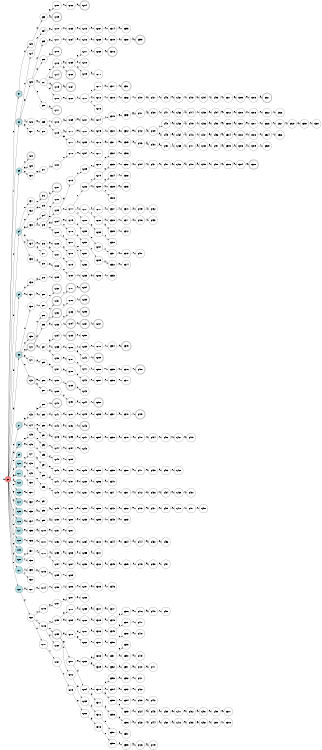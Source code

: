 digraph APTAALF {
__start0 [style = invis, shape = none, label = "", width = 0, height = 0];

rankdir=LR;
size="8,5";

s0 [style="filled", color="black", fillcolor="#ff817b" shape="circle", label="q0"];
s1 [style="rounded,filled", color="black", fillcolor="powderblue" shape="doublecircle", label="q1"];
s2 [style="rounded,filled", color="black", fillcolor="powderblue" shape="doublecircle", label="q2"];
s3 [style="filled", color="black", fillcolor="powderblue" shape="circle", label="q3"];
s4 [style="filled", color="black", fillcolor="powderblue" shape="circle", label="q4"];
s5 [style="filled", color="black", fillcolor="powderblue" shape="circle", label="q5"];
s6 [style="rounded,filled", color="black", fillcolor="powderblue" shape="doublecircle", label="q6"];
s7 [style="rounded,filled", color="black", fillcolor="powderblue" shape="doublecircle", label="q7"];
s8 [style="filled", color="black", fillcolor="powderblue" shape="circle", label="q8"];
s9 [style="filled", color="black", fillcolor="powderblue" shape="circle", label="q9"];
s10 [style="filled", color="black", fillcolor="powderblue" shape="circle", label="q10"];
s11 [style="filled", color="black", fillcolor="powderblue" shape="circle", label="q11"];
s12 [style="filled", color="black", fillcolor="powderblue" shape="circle", label="q12"];
s13 [style="filled", color="black", fillcolor="powderblue" shape="circle", label="q13"];
s14 [style="filled", color="black", fillcolor="powderblue" shape="circle", label="q14"];
s15 [style="filled", color="black", fillcolor="powderblue" shape="circle", label="q15"];
s16 [style="filled", color="black", fillcolor="powderblue" shape="circle", label="q16"];
s17 [style="filled", color="black", fillcolor="powderblue" shape="circle", label="q17"];
s18 [style="filled", color="black", fillcolor="powderblue" shape="circle", label="q18"];
s19 [style="filled", color="black", fillcolor="powderblue" shape="circle", label="q19"];
s20 [style="filled", color="black", fillcolor="powderblue" shape="circle", label="q20"];
s21 [style="filled", color="black", fillcolor="powderblue" shape="circle", label="q21"];
s22 [style="filled", color="black", fillcolor="powderblue" shape="circle", label="q22"];
s23 [style="filled", color="black", fillcolor="white" shape="circle", label="q23"];
s24 [style="filled", color="black", fillcolor="white" shape="circle", label="q24"];
s25 [style="filled", color="black", fillcolor="white" shape="circle", label="q25"];
s26 [style="filled", color="black", fillcolor="white" shape="circle", label="q26"];
s27 [style="filled", color="black", fillcolor="white" shape="circle", label="q27"];
s28 [style="rounded,filled", color="black", fillcolor="white" shape="doublecircle", label="q28"];
s29 [style="filled", color="black", fillcolor="white" shape="circle", label="q29"];
s30 [style="filled", color="black", fillcolor="white" shape="circle", label="q30"];
s31 [style="filled", color="black", fillcolor="white" shape="circle", label="q31"];
s32 [style="filled", color="black", fillcolor="white" shape="circle", label="q32"];
s33 [style="filled", color="black", fillcolor="white" shape="circle", label="q33"];
s34 [style="rounded,filled", color="black", fillcolor="white" shape="doublecircle", label="q34"];
s35 [style="filled", color="black", fillcolor="white" shape="circle", label="q35"];
s36 [style="filled", color="black", fillcolor="white" shape="circle", label="q36"];
s37 [style="filled", color="black", fillcolor="white" shape="circle", label="q37"];
s38 [style="filled", color="black", fillcolor="white" shape="circle", label="q38"];
s39 [style="rounded,filled", color="black", fillcolor="white" shape="doublecircle", label="q39"];
s40 [style="rounded,filled", color="black", fillcolor="white" shape="doublecircle", label="q40"];
s41 [style="filled", color="black", fillcolor="white" shape="circle", label="q41"];
s42 [style="rounded,filled", color="black", fillcolor="white" shape="doublecircle", label="q42"];
s43 [style="filled", color="black", fillcolor="white" shape="circle", label="q43"];
s44 [style="filled", color="black", fillcolor="white" shape="circle", label="q44"];
s45 [style="filled", color="black", fillcolor="white" shape="circle", label="q45"];
s46 [style="filled", color="black", fillcolor="white" shape="circle", label="q46"];
s47 [style="filled", color="black", fillcolor="white" shape="circle", label="q47"];
s48 [style="filled", color="black", fillcolor="white" shape="circle", label="q48"];
s49 [style="filled", color="black", fillcolor="white" shape="circle", label="q49"];
s50 [style="filled", color="black", fillcolor="white" shape="circle", label="q50"];
s51 [style="filled", color="black", fillcolor="white" shape="circle", label="q51"];
s52 [style="filled", color="black", fillcolor="white" shape="circle", label="q52"];
s53 [style="filled", color="black", fillcolor="white" shape="circle", label="q53"];
s54 [style="filled", color="black", fillcolor="white" shape="circle", label="q54"];
s55 [style="filled", color="black", fillcolor="white" shape="circle", label="q55"];
s56 [style="filled", color="black", fillcolor="white" shape="circle", label="q56"];
s57 [style="filled", color="black", fillcolor="white" shape="circle", label="q57"];
s58 [style="filled", color="black", fillcolor="white" shape="circle", label="q58"];
s59 [style="filled", color="black", fillcolor="white" shape="circle", label="q59"];
s60 [style="filled", color="black", fillcolor="white" shape="circle", label="q60"];
s61 [style="filled", color="black", fillcolor="white" shape="circle", label="q61"];
s62 [style="filled", color="black", fillcolor="white" shape="circle", label="q62"];
s63 [style="filled", color="black", fillcolor="white" shape="circle", label="q63"];
s64 [style="filled", color="black", fillcolor="white" shape="circle", label="q64"];
s65 [style="filled", color="black", fillcolor="white" shape="circle", label="q65"];
s66 [style="filled", color="black", fillcolor="white" shape="circle", label="q66"];
s67 [style="filled", color="black", fillcolor="white" shape="circle", label="q67"];
s68 [style="filled", color="black", fillcolor="white" shape="circle", label="q68"];
s69 [style="filled", color="black", fillcolor="white" shape="circle", label="q69"];
s70 [style="filled", color="black", fillcolor="white" shape="circle", label="q70"];
s71 [style="filled", color="black", fillcolor="white" shape="circle", label="q71"];
s72 [style="rounded,filled", color="black", fillcolor="white" shape="doublecircle", label="q72"];
s73 [style="filled", color="black", fillcolor="white" shape="circle", label="q73"];
s74 [style="filled", color="black", fillcolor="white" shape="circle", label="q74"];
s75 [style="filled", color="black", fillcolor="white" shape="circle", label="q75"];
s76 [style="filled", color="black", fillcolor="white" shape="circle", label="q76"];
s77 [style="filled", color="black", fillcolor="white" shape="circle", label="q77"];
s78 [style="filled", color="black", fillcolor="white" shape="circle", label="q78"];
s79 [style="filled", color="black", fillcolor="white" shape="circle", label="q79"];
s80 [style="filled", color="black", fillcolor="white" shape="circle", label="q80"];
s81 [style="filled", color="black", fillcolor="white" shape="circle", label="q81"];
s82 [style="filled", color="black", fillcolor="white" shape="circle", label="q82"];
s83 [style="filled", color="black", fillcolor="white" shape="circle", label="q83"];
s84 [style="filled", color="black", fillcolor="white" shape="circle", label="q84"];
s85 [style="filled", color="black", fillcolor="white" shape="circle", label="q85"];
s86 [style="filled", color="black", fillcolor="white" shape="circle", label="q86"];
s87 [style="filled", color="black", fillcolor="white" shape="circle", label="q87"];
s88 [style="filled", color="black", fillcolor="white" shape="circle", label="q88"];
s89 [style="filled", color="black", fillcolor="white" shape="circle", label="q89"];
s90 [style="filled", color="black", fillcolor="white" shape="circle", label="q90"];
s91 [style="filled", color="black", fillcolor="white" shape="circle", label="q91"];
s92 [style="filled", color="black", fillcolor="white" shape="circle", label="q92"];
s93 [style="filled", color="black", fillcolor="white" shape="circle", label="q93"];
s94 [style="filled", color="black", fillcolor="white" shape="circle", label="q94"];
s95 [style="filled", color="black", fillcolor="white" shape="circle", label="q95"];
s96 [style="filled", color="black", fillcolor="white" shape="circle", label="q96"];
s97 [style="filled", color="black", fillcolor="white" shape="circle", label="q97"];
s98 [style="filled", color="black", fillcolor="white" shape="circle", label="q98"];
s99 [style="filled", color="black", fillcolor="white" shape="circle", label="q99"];
s100 [style="filled", color="black", fillcolor="white" shape="circle", label="q100"];
s101 [style="filled", color="black", fillcolor="white" shape="circle", label="q101"];
s102 [style="filled", color="black", fillcolor="white" shape="circle", label="q102"];
s103 [style="filled", color="black", fillcolor="white" shape="circle", label="q103"];
s104 [style="filled", color="black", fillcolor="white" shape="circle", label="q104"];
s105 [style="filled", color="black", fillcolor="white" shape="circle", label="q105"];
s106 [style="filled", color="black", fillcolor="white" shape="circle", label="q106"];
s107 [style="filled", color="black", fillcolor="white" shape="circle", label="q107"];
s108 [style="filled", color="black", fillcolor="white" shape="circle", label="q108"];
s109 [style="rounded,filled", color="black", fillcolor="white" shape="doublecircle", label="q109"];
s110 [style="filled", color="black", fillcolor="white" shape="circle", label="q110"];
s111 [style="filled", color="black", fillcolor="white" shape="circle", label="q111"];
s112 [style="rounded,filled", color="black", fillcolor="white" shape="doublecircle", label="q112"];
s113 [style="filled", color="black", fillcolor="white" shape="circle", label="q113"];
s114 [style="rounded,filled", color="black", fillcolor="white" shape="doublecircle", label="q114"];
s115 [style="rounded,filled", color="black", fillcolor="white" shape="doublecircle", label="q115"];
s116 [style="filled", color="black", fillcolor="white" shape="circle", label="q116"];
s117 [style="rounded,filled", color="black", fillcolor="white" shape="doublecircle", label="q117"];
s118 [style="filled", color="black", fillcolor="white" shape="circle", label="q118"];
s119 [style="filled", color="black", fillcolor="white" shape="circle", label="q119"];
s120 [style="filled", color="black", fillcolor="white" shape="circle", label="q120"];
s121 [style="rounded,filled", color="black", fillcolor="white" shape="doublecircle", label="q121"];
s122 [style="filled", color="black", fillcolor="white" shape="circle", label="q122"];
s123 [style="filled", color="black", fillcolor="white" shape="circle", label="q123"];
s124 [style="filled", color="black", fillcolor="white" shape="circle", label="q124"];
s125 [style="filled", color="black", fillcolor="white" shape="circle", label="q125"];
s126 [style="filled", color="black", fillcolor="white" shape="circle", label="q126"];
s127 [style="filled", color="black", fillcolor="white" shape="circle", label="q127"];
s128 [style="filled", color="black", fillcolor="white" shape="circle", label="q128"];
s129 [style="filled", color="black", fillcolor="white" shape="circle", label="q129"];
s130 [style="rounded,filled", color="black", fillcolor="white" shape="doublecircle", label="q130"];
s131 [style="rounded,filled", color="black", fillcolor="white" shape="doublecircle", label="q131"];
s132 [style="rounded,filled", color="black", fillcolor="white" shape="doublecircle", label="q132"];
s133 [style="filled", color="black", fillcolor="white" shape="circle", label="q133"];
s134 [style="filled", color="black", fillcolor="white" shape="circle", label="q134"];
s135 [style="filled", color="black", fillcolor="white" shape="circle", label="q135"];
s136 [style="filled", color="black", fillcolor="white" shape="circle", label="q136"];
s137 [style="filled", color="black", fillcolor="white" shape="circle", label="q137"];
s138 [style="filled", color="black", fillcolor="white" shape="circle", label="q138"];
s139 [style="filled", color="black", fillcolor="white" shape="circle", label="q139"];
s140 [style="rounded,filled", color="black", fillcolor="white" shape="doublecircle", label="q140"];
s141 [style="filled", color="black", fillcolor="white" shape="circle", label="q141"];
s142 [style="filled", color="black", fillcolor="white" shape="circle", label="q142"];
s143 [style="filled", color="black", fillcolor="white" shape="circle", label="q143"];
s144 [style="filled", color="black", fillcolor="white" shape="circle", label="q144"];
s145 [style="filled", color="black", fillcolor="white" shape="circle", label="q145"];
s146 [style="filled", color="black", fillcolor="white" shape="circle", label="q146"];
s147 [style="filled", color="black", fillcolor="white" shape="circle", label="q147"];
s148 [style="filled", color="black", fillcolor="white" shape="circle", label="q148"];
s149 [style="filled", color="black", fillcolor="white" shape="circle", label="q149"];
s150 [style="filled", color="black", fillcolor="white" shape="circle", label="q150"];
s151 [style="filled", color="black", fillcolor="white" shape="circle", label="q151"];
s152 [style="filled", color="black", fillcolor="white" shape="circle", label="q152"];
s153 [style="filled", color="black", fillcolor="white" shape="circle", label="q153"];
s154 [style="filled", color="black", fillcolor="white" shape="circle", label="q154"];
s155 [style="filled", color="black", fillcolor="white" shape="circle", label="q155"];
s156 [style="filled", color="black", fillcolor="white" shape="circle", label="q156"];
s157 [style="filled", color="black", fillcolor="white" shape="circle", label="q157"];
s158 [style="filled", color="black", fillcolor="white" shape="circle", label="q158"];
s159 [style="rounded,filled", color="black", fillcolor="white" shape="doublecircle", label="q159"];
s160 [style="filled", color="black", fillcolor="white" shape="circle", label="q160"];
s161 [style="filled", color="black", fillcolor="white" shape="circle", label="q161"];
s162 [style="filled", color="black", fillcolor="white" shape="circle", label="q162"];
s163 [style="filled", color="black", fillcolor="white" shape="circle", label="q163"];
s164 [style="filled", color="black", fillcolor="white" shape="circle", label="q164"];
s165 [style="filled", color="black", fillcolor="white" shape="circle", label="q165"];
s166 [style="rounded,filled", color="black", fillcolor="white" shape="doublecircle", label="q166"];
s167 [style="rounded,filled", color="black", fillcolor="white" shape="doublecircle", label="q167"];
s168 [style="filled", color="black", fillcolor="white" shape="circle", label="q168"];
s169 [style="filled", color="black", fillcolor="white" shape="circle", label="q169"];
s170 [style="filled", color="black", fillcolor="white" shape="circle", label="q170"];
s171 [style="filled", color="black", fillcolor="white" shape="circle", label="q171"];
s172 [style="filled", color="black", fillcolor="white" shape="circle", label="q172"];
s173 [style="filled", color="black", fillcolor="white" shape="circle", label="q173"];
s174 [style="filled", color="black", fillcolor="white" shape="circle", label="q174"];
s175 [style="filled", color="black", fillcolor="white" shape="circle", label="q175"];
s176 [style="filled", color="black", fillcolor="white" shape="circle", label="q176"];
s177 [style="filled", color="black", fillcolor="white" shape="circle", label="q177"];
s178 [style="filled", color="black", fillcolor="white" shape="circle", label="q178"];
s179 [style="filled", color="black", fillcolor="white" shape="circle", label="q179"];
s180 [style="filled", color="black", fillcolor="white" shape="circle", label="q180"];
s181 [style="rounded,filled", color="black", fillcolor="white" shape="doublecircle", label="q181"];
s182 [style="filled", color="black", fillcolor="white" shape="circle", label="q182"];
s183 [style="filled", color="black", fillcolor="white" shape="circle", label="q183"];
s184 [style="rounded,filled", color="black", fillcolor="white" shape="doublecircle", label="q184"];
s185 [style="rounded,filled", color="black", fillcolor="white" shape="doublecircle", label="q185"];
s186 [style="filled", color="black", fillcolor="white" shape="circle", label="q186"];
s187 [style="filled", color="black", fillcolor="white" shape="circle", label="q187"];
s188 [style="filled", color="black", fillcolor="white" shape="circle", label="q188"];
s189 [style="rounded,filled", color="black", fillcolor="white" shape="doublecircle", label="q189"];
s190 [style="filled", color="black", fillcolor="white" shape="circle", label="q190"];
s191 [style="filled", color="black", fillcolor="white" shape="circle", label="q191"];
s192 [style="filled", color="black", fillcolor="white" shape="circle", label="q192"];
s193 [style="filled", color="black", fillcolor="white" shape="circle", label="q193"];
s194 [style="filled", color="black", fillcolor="white" shape="circle", label="q194"];
s195 [style="filled", color="black", fillcolor="white" shape="circle", label="q195"];
s196 [style="filled", color="black", fillcolor="white" shape="circle", label="q196"];
s197 [style="filled", color="black", fillcolor="white" shape="circle", label="q197"];
s198 [style="filled", color="black", fillcolor="white" shape="circle", label="q198"];
s199 [style="filled", color="black", fillcolor="white" shape="circle", label="q199"];
s200 [style="filled", color="black", fillcolor="white" shape="circle", label="q200"];
s201 [style="filled", color="black", fillcolor="white" shape="circle", label="q201"];
s202 [style="filled", color="black", fillcolor="white" shape="circle", label="q202"];
s203 [style="filled", color="black", fillcolor="white" shape="circle", label="q203"];
s204 [style="filled", color="black", fillcolor="white" shape="circle", label="q204"];
s205 [style="filled", color="black", fillcolor="white" shape="circle", label="q205"];
s206 [style="filled", color="black", fillcolor="white" shape="circle", label="q206"];
s207 [style="filled", color="black", fillcolor="white" shape="circle", label="q207"];
s208 [style="filled", color="black", fillcolor="white" shape="circle", label="q208"];
s209 [style="filled", color="black", fillcolor="white" shape="circle", label="q209"];
s210 [style="filled", color="black", fillcolor="white" shape="circle", label="q210"];
s211 [style="filled", color="black", fillcolor="white" shape="circle", label="q211"];
s212 [style="filled", color="black", fillcolor="white" shape="circle", label="q212"];
s213 [style="filled", color="black", fillcolor="white" shape="circle", label="q213"];
s214 [style="rounded,filled", color="black", fillcolor="white" shape="doublecircle", label="q214"];
s215 [style="filled", color="black", fillcolor="white" shape="circle", label="q215"];
s216 [style="filled", color="black", fillcolor="white" shape="circle", label="q216"];
s217 [style="filled", color="black", fillcolor="white" shape="circle", label="q217"];
s218 [style="filled", color="black", fillcolor="white" shape="circle", label="q218"];
s219 [style="filled", color="black", fillcolor="white" shape="circle", label="q219"];
s220 [style="filled", color="black", fillcolor="white" shape="circle", label="q220"];
s221 [style="filled", color="black", fillcolor="white" shape="circle", label="q221"];
s222 [style="filled", color="black", fillcolor="white" shape="circle", label="q222"];
s223 [style="filled", color="black", fillcolor="white" shape="circle", label="q223"];
s224 [style="filled", color="black", fillcolor="white" shape="circle", label="q224"];
s225 [style="filled", color="black", fillcolor="white" shape="circle", label="q225"];
s226 [style="filled", color="black", fillcolor="white" shape="circle", label="q226"];
s227 [style="filled", color="black", fillcolor="white" shape="circle", label="q227"];
s228 [style="filled", color="black", fillcolor="white" shape="circle", label="q228"];
s229 [style="filled", color="black", fillcolor="white" shape="circle", label="q229"];
s230 [style="filled", color="black", fillcolor="white" shape="circle", label="q230"];
s231 [style="filled", color="black", fillcolor="white" shape="circle", label="q231"];
s232 [style="filled", color="black", fillcolor="white" shape="circle", label="q232"];
s233 [style="filled", color="black", fillcolor="white" shape="circle", label="q233"];
s234 [style="rounded,filled", color="black", fillcolor="white" shape="doublecircle", label="q234"];
s235 [style="rounded,filled", color="black", fillcolor="white" shape="doublecircle", label="q235"];
s236 [style="rounded,filled", color="black", fillcolor="white" shape="doublecircle", label="q236"];
s237 [style="rounded,filled", color="black", fillcolor="white" shape="doublecircle", label="q237"];
s238 [style="filled", color="black", fillcolor="white" shape="circle", label="q238"];
s239 [style="filled", color="black", fillcolor="white" shape="circle", label="q239"];
s240 [style="filled", color="black", fillcolor="white" shape="circle", label="q240"];
s241 [style="filled", color="black", fillcolor="white" shape="circle", label="q241"];
s242 [style="filled", color="black", fillcolor="white" shape="circle", label="q242"];
s243 [style="filled", color="black", fillcolor="white" shape="circle", label="q243"];
s244 [style="filled", color="black", fillcolor="white" shape="circle", label="q244"];
s245 [style="filled", color="black", fillcolor="white" shape="circle", label="q245"];
s246 [style="rounded,filled", color="black", fillcolor="white" shape="doublecircle", label="q246"];
s247 [style="filled", color="black", fillcolor="white" shape="circle", label="q247"];
s248 [style="filled", color="black", fillcolor="white" shape="circle", label="q248"];
s249 [style="filled", color="black", fillcolor="white" shape="circle", label="q249"];
s250 [style="filled", color="black", fillcolor="white" shape="circle", label="q250"];
s251 [style="filled", color="black", fillcolor="white" shape="circle", label="q251"];
s252 [style="filled", color="black", fillcolor="white" shape="circle", label="q252"];
s253 [style="filled", color="black", fillcolor="white" shape="circle", label="q253"];
s254 [style="filled", color="black", fillcolor="white" shape="circle", label="q254"];
s255 [style="filled", color="black", fillcolor="white" shape="circle", label="q255"];
s256 [style="filled", color="black", fillcolor="white" shape="circle", label="q256"];
s257 [style="filled", color="black", fillcolor="white" shape="circle", label="q257"];
s258 [style="filled", color="black", fillcolor="white" shape="circle", label="q258"];
s259 [style="filled", color="black", fillcolor="white" shape="circle", label="q259"];
s260 [style="filled", color="black", fillcolor="white" shape="circle", label="q260"];
s261 [style="filled", color="black", fillcolor="white" shape="circle", label="q261"];
s262 [style="filled", color="black", fillcolor="white" shape="circle", label="q262"];
s263 [style="filled", color="black", fillcolor="white" shape="circle", label="q263"];
s264 [style="filled", color="black", fillcolor="white" shape="circle", label="q264"];
s265 [style="filled", color="black", fillcolor="white" shape="circle", label="q265"];
s266 [style="filled", color="black", fillcolor="white" shape="circle", label="q266"];
s267 [style="filled", color="black", fillcolor="white" shape="circle", label="q267"];
s268 [style="filled", color="black", fillcolor="white" shape="circle", label="q268"];
s269 [style="filled", color="black", fillcolor="white" shape="circle", label="q269"];
s270 [style="filled", color="black", fillcolor="white" shape="circle", label="q270"];
s271 [style="filled", color="black", fillcolor="white" shape="circle", label="q271"];
s272 [style="filled", color="black", fillcolor="white" shape="circle", label="q272"];
s273 [style="filled", color="black", fillcolor="white" shape="circle", label="q273"];
s274 [style="filled", color="black", fillcolor="white" shape="circle", label="q274"];
s275 [style="filled", color="black", fillcolor="white" shape="circle", label="q275"];
s276 [style="filled", color="black", fillcolor="white" shape="circle", label="q276"];
s277 [style="filled", color="black", fillcolor="white" shape="circle", label="q277"];
s278 [style="filled", color="black", fillcolor="white" shape="circle", label="q278"];
s279 [style="filled", color="black", fillcolor="white" shape="circle", label="q279"];
s280 [style="filled", color="black", fillcolor="white" shape="circle", label="q280"];
s281 [style="filled", color="black", fillcolor="white" shape="circle", label="q281"];
s282 [style="filled", color="black", fillcolor="white" shape="circle", label="q282"];
s283 [style="filled", color="black", fillcolor="white" shape="circle", label="q283"];
s284 [style="filled", color="black", fillcolor="white" shape="circle", label="q284"];
s285 [style="filled", color="black", fillcolor="white" shape="circle", label="q285"];
s286 [style="filled", color="black", fillcolor="white" shape="circle", label="q286"];
s287 [style="rounded,filled", color="black", fillcolor="white" shape="doublecircle", label="q287"];
s288 [style="filled", color="black", fillcolor="white" shape="circle", label="q288"];
s289 [style="rounded,filled", color="black", fillcolor="white" shape="doublecircle", label="q289"];
s290 [style="filled", color="black", fillcolor="white" shape="circle", label="q290"];
s291 [style="filled", color="black", fillcolor="white" shape="circle", label="q291"];
s292 [style="rounded,filled", color="black", fillcolor="white" shape="doublecircle", label="q292"];
s293 [style="filled", color="black", fillcolor="white" shape="circle", label="q293"];
s294 [style="filled", color="black", fillcolor="white" shape="circle", label="q294"];
s295 [style="filled", color="black", fillcolor="white" shape="circle", label="q295"];
s296 [style="filled", color="black", fillcolor="white" shape="circle", label="q296"];
s297 [style="filled", color="black", fillcolor="white" shape="circle", label="q297"];
s298 [style="filled", color="black", fillcolor="white" shape="circle", label="q298"];
s299 [style="filled", color="black", fillcolor="white" shape="circle", label="q299"];
s300 [style="filled", color="black", fillcolor="white" shape="circle", label="q300"];
s301 [style="filled", color="black", fillcolor="white" shape="circle", label="q301"];
s302 [style="filled", color="black", fillcolor="white" shape="circle", label="q302"];
s303 [style="filled", color="black", fillcolor="white" shape="circle", label="q303"];
s304 [style="filled", color="black", fillcolor="white" shape="circle", label="q304"];
s305 [style="filled", color="black", fillcolor="white" shape="circle", label="q305"];
s306 [style="filled", color="black", fillcolor="white" shape="circle", label="q306"];
s307 [style="filled", color="black", fillcolor="white" shape="circle", label="q307"];
s308 [style="filled", color="black", fillcolor="white" shape="circle", label="q308"];
s309 [style="filled", color="black", fillcolor="white" shape="circle", label="q309"];
s310 [style="filled", color="black", fillcolor="white" shape="circle", label="q310"];
s311 [style="filled", color="black", fillcolor="white" shape="circle", label="q311"];
s312 [style="filled", color="black", fillcolor="white" shape="circle", label="q312"];
s313 [style="filled", color="black", fillcolor="white" shape="circle", label="q313"];
s314 [style="filled", color="black", fillcolor="white" shape="circle", label="q314"];
s315 [style="filled", color="black", fillcolor="white" shape="circle", label="q315"];
s316 [style="rounded,filled", color="black", fillcolor="white" shape="doublecircle", label="q316"];
s317 [style="filled", color="black", fillcolor="white" shape="circle", label="q317"];
s318 [style="filled", color="black", fillcolor="white" shape="circle", label="q318"];
s319 [style="filled", color="black", fillcolor="white" shape="circle", label="q319"];
s320 [style="filled", color="black", fillcolor="white" shape="circle", label="q320"];
s321 [style="filled", color="black", fillcolor="white" shape="circle", label="q321"];
s322 [style="filled", color="black", fillcolor="white" shape="circle", label="q322"];
s323 [style="filled", color="black", fillcolor="white" shape="circle", label="q323"];
s324 [style="filled", color="black", fillcolor="white" shape="circle", label="q324"];
s325 [style="filled", color="black", fillcolor="white" shape="circle", label="q325"];
s326 [style="filled", color="black", fillcolor="white" shape="circle", label="q326"];
s327 [style="filled", color="black", fillcolor="white" shape="circle", label="q327"];
s328 [style="filled", color="black", fillcolor="white" shape="circle", label="q328"];
s329 [style="filled", color="black", fillcolor="white" shape="circle", label="q329"];
s330 [style="filled", color="black", fillcolor="white" shape="circle", label="q330"];
s331 [style="filled", color="black", fillcolor="white" shape="circle", label="q331"];
s332 [style="filled", color="black", fillcolor="white" shape="circle", label="q332"];
s333 [style="filled", color="black", fillcolor="white" shape="circle", label="q333"];
s334 [style="filled", color="black", fillcolor="white" shape="circle", label="q334"];
s335 [style="filled", color="black", fillcolor="white" shape="circle", label="q335"];
s336 [style="filled", color="black", fillcolor="white" shape="circle", label="q336"];
s337 [style="filled", color="black", fillcolor="white" shape="circle", label="q337"];
s338 [style="filled", color="black", fillcolor="white" shape="circle", label="q338"];
s339 [style="filled", color="black", fillcolor="white" shape="circle", label="q339"];
s340 [style="filled", color="black", fillcolor="white" shape="circle", label="q340"];
s341 [style="filled", color="black", fillcolor="white" shape="circle", label="q341"];
s342 [style="filled", color="black", fillcolor="white" shape="circle", label="q342"];
s343 [style="filled", color="black", fillcolor="white" shape="circle", label="q343"];
s344 [style="filled", color="black", fillcolor="white" shape="circle", label="q344"];
s345 [style="filled", color="black", fillcolor="white" shape="circle", label="q345"];
s346 [style="filled", color="black", fillcolor="white" shape="circle", label="q346"];
s347 [style="filled", color="black", fillcolor="white" shape="circle", label="q347"];
s348 [style="filled", color="black", fillcolor="white" shape="circle", label="q348"];
s349 [style="filled", color="black", fillcolor="white" shape="circle", label="q349"];
s350 [style="filled", color="black", fillcolor="white" shape="circle", label="q350"];
s351 [style="filled", color="black", fillcolor="white" shape="circle", label="q351"];
s352 [style="filled", color="black", fillcolor="white" shape="circle", label="q352"];
s353 [style="filled", color="black", fillcolor="white" shape="circle", label="q353"];
s354 [style="filled", color="black", fillcolor="white" shape="circle", label="q354"];
s355 [style="filled", color="black", fillcolor="white" shape="circle", label="q355"];
s356 [style="filled", color="black", fillcolor="white" shape="circle", label="q356"];
s357 [style="filled", color="black", fillcolor="white" shape="circle", label="q357"];
s358 [style="filled", color="black", fillcolor="white" shape="circle", label="q358"];
s359 [style="filled", color="black", fillcolor="white" shape="circle", label="q359"];
s360 [style="filled", color="black", fillcolor="white" shape="circle", label="q360"];
s361 [style="rounded,filled", color="black", fillcolor="white" shape="doublecircle", label="q361"];
s362 [style="filled", color="black", fillcolor="white" shape="circle", label="q362"];
s363 [style="filled", color="black", fillcolor="white" shape="circle", label="q363"];
s364 [style="filled", color="black", fillcolor="white" shape="circle", label="q364"];
s365 [style="filled", color="black", fillcolor="white" shape="circle", label="q365"];
s366 [style="filled", color="black", fillcolor="white" shape="circle", label="q366"];
s367 [style="filled", color="black", fillcolor="white" shape="circle", label="q367"];
s368 [style="filled", color="black", fillcolor="white" shape="circle", label="q368"];
s369 [style="filled", color="black", fillcolor="white" shape="circle", label="q369"];
s370 [style="filled", color="black", fillcolor="white" shape="circle", label="q370"];
s371 [style="filled", color="black", fillcolor="white" shape="circle", label="q371"];
s372 [style="filled", color="black", fillcolor="white" shape="circle", label="q372"];
s373 [style="filled", color="black", fillcolor="white" shape="circle", label="q373"];
s374 [style="filled", color="black", fillcolor="white" shape="circle", label="q374"];
s375 [style="rounded,filled", color="black", fillcolor="white" shape="doublecircle", label="q375"];
s376 [style="filled", color="black", fillcolor="white" shape="circle", label="q376"];
s377 [style="filled", color="black", fillcolor="white" shape="circle", label="q377"];
s378 [style="filled", color="black", fillcolor="white" shape="circle", label="q378"];
s379 [style="filled", color="black", fillcolor="white" shape="circle", label="q379"];
s380 [style="filled", color="black", fillcolor="white" shape="circle", label="q380"];
s381 [style="filled", color="black", fillcolor="white" shape="circle", label="q381"];
s382 [style="filled", color="black", fillcolor="white" shape="circle", label="q382"];
s383 [style="filled", color="black", fillcolor="white" shape="circle", label="q383"];
s384 [style="filled", color="black", fillcolor="white" shape="circle", label="q384"];
s385 [style="filled", color="black", fillcolor="white" shape="circle", label="q385"];
s386 [style="filled", color="black", fillcolor="white" shape="circle", label="q386"];
s387 [style="filled", color="black", fillcolor="white" shape="circle", label="q387"];
s388 [style="filled", color="black", fillcolor="white" shape="circle", label="q388"];
s389 [style="filled", color="black", fillcolor="white" shape="circle", label="q389"];
s390 [style="filled", color="black", fillcolor="white" shape="circle", label="q390"];
s391 [style="filled", color="black", fillcolor="white" shape="circle", label="q391"];
s392 [style="filled", color="black", fillcolor="white" shape="circle", label="q392"];
s393 [style="filled", color="black", fillcolor="white" shape="circle", label="q393"];
s394 [style="filled", color="black", fillcolor="white" shape="circle", label="q394"];
s395 [style="filled", color="black", fillcolor="white" shape="circle", label="q395"];
s396 [style="filled", color="black", fillcolor="white" shape="circle", label="q396"];
s397 [style="filled", color="black", fillcolor="white" shape="circle", label="q397"];
s398 [style="filled", color="black", fillcolor="white" shape="circle", label="q398"];
s399 [style="rounded,filled", color="black", fillcolor="white" shape="doublecircle", label="q399"];
s400 [style="filled", color="black", fillcolor="white" shape="circle", label="q400"];
s401 [style="filled", color="black", fillcolor="white" shape="circle", label="q401"];
s402 [style="filled", color="black", fillcolor="white" shape="circle", label="q402"];
s403 [style="filled", color="black", fillcolor="white" shape="circle", label="q403"];
s404 [style="filled", color="black", fillcolor="white" shape="circle", label="q404"];
s405 [style="filled", color="black", fillcolor="white" shape="circle", label="q405"];
s406 [style="filled", color="black", fillcolor="white" shape="circle", label="q406"];
s407 [style="filled", color="black", fillcolor="white" shape="circle", label="q407"];
s408 [style="rounded,filled", color="black", fillcolor="white" shape="doublecircle", label="q408"];
s409 [style="rounded,filled", color="black", fillcolor="white" shape="doublecircle", label="q409"];
s410 [style="filled", color="black", fillcolor="white" shape="circle", label="q410"];
s411 [style="filled", color="black", fillcolor="white" shape="circle", label="q411"];
s412 [style="filled", color="black", fillcolor="white" shape="circle", label="q412"];
s413 [style="filled", color="black", fillcolor="white" shape="circle", label="q413"];
s414 [style="filled", color="black", fillcolor="white" shape="circle", label="q414"];
s415 [style="filled", color="black", fillcolor="white" shape="circle", label="q415"];
s416 [style="filled", color="black", fillcolor="white" shape="circle", label="q416"];
s417 [style="filled", color="black", fillcolor="white" shape="circle", label="q417"];
s418 [style="filled", color="black", fillcolor="white" shape="circle", label="q418"];
s419 [style="filled", color="black", fillcolor="white" shape="circle", label="q419"];
s420 [style="filled", color="black", fillcolor="white" shape="circle", label="q420"];
s421 [style="filled", color="black", fillcolor="white" shape="circle", label="q421"];
s422 [style="filled", color="black", fillcolor="white" shape="circle", label="q422"];
s423 [style="filled", color="black", fillcolor="white" shape="circle", label="q423"];
s424 [style="filled", color="black", fillcolor="white" shape="circle", label="q424"];
s425 [style="filled", color="black", fillcolor="white" shape="circle", label="q425"];
s426 [style="filled", color="black", fillcolor="white" shape="circle", label="q426"];
s427 [style="filled", color="black", fillcolor="white" shape="circle", label="q427"];
s428 [style="filled", color="black", fillcolor="white" shape="circle", label="q428"];
s429 [style="filled", color="black", fillcolor="white" shape="circle", label="q429"];
s430 [style="filled", color="black", fillcolor="white" shape="circle", label="q430"];
s431 [style="filled", color="black", fillcolor="white" shape="circle", label="q431"];
s432 [style="filled", color="black", fillcolor="white" shape="circle", label="q432"];
s433 [style="filled", color="black", fillcolor="white" shape="circle", label="q433"];
s434 [style="filled", color="black", fillcolor="white" shape="circle", label="q434"];
s435 [style="filled", color="black", fillcolor="white" shape="circle", label="q435"];
s436 [style="filled", color="black", fillcolor="white" shape="circle", label="q436"];
s437 [style="filled", color="black", fillcolor="white" shape="circle", label="q437"];
s438 [style="filled", color="black", fillcolor="white" shape="circle", label="q438"];
s439 [style="filled", color="black", fillcolor="white" shape="circle", label="q439"];
s440 [style="filled", color="black", fillcolor="white" shape="circle", label="q440"];
s441 [style="filled", color="black", fillcolor="white" shape="circle", label="q441"];
s442 [style="filled", color="black", fillcolor="white" shape="circle", label="q442"];
s443 [style="filled", color="black", fillcolor="white" shape="circle", label="q443"];
s444 [style="filled", color="black", fillcolor="white" shape="circle", label="q444"];
s445 [style="filled", color="black", fillcolor="white" shape="circle", label="q445"];
s446 [style="filled", color="black", fillcolor="white" shape="circle", label="q446"];
s447 [style="filled", color="black", fillcolor="white" shape="circle", label="q447"];
s448 [style="filled", color="black", fillcolor="white" shape="circle", label="q448"];
s449 [style="filled", color="black", fillcolor="white" shape="circle", label="q449"];
s450 [style="filled", color="black", fillcolor="white" shape="circle", label="q450"];
s451 [style="filled", color="black", fillcolor="white" shape="circle", label="q451"];
s452 [style="filled", color="black", fillcolor="white" shape="circle", label="q452"];
s453 [style="filled", color="black", fillcolor="white" shape="circle", label="q453"];
s454 [style="filled", color="black", fillcolor="white" shape="circle", label="q454"];
s455 [style="filled", color="black", fillcolor="white" shape="circle", label="q455"];
s456 [style="filled", color="black", fillcolor="white" shape="circle", label="q456"];
s457 [style="filled", color="black", fillcolor="white" shape="circle", label="q457"];
s458 [style="filled", color="black", fillcolor="white" shape="circle", label="q458"];
s459 [style="filled", color="black", fillcolor="white" shape="circle", label="q459"];
s460 [style="filled", color="black", fillcolor="white" shape="circle", label="q460"];
s461 [style="filled", color="black", fillcolor="white" shape="circle", label="q461"];
s462 [style="filled", color="black", fillcolor="white" shape="circle", label="q462"];
s463 [style="filled", color="black", fillcolor="white" shape="circle", label="q463"];
s464 [style="filled", color="black", fillcolor="white" shape="circle", label="q464"];
s465 [style="filled", color="black", fillcolor="white" shape="circle", label="q465"];
s466 [style="filled", color="black", fillcolor="white" shape="circle", label="q466"];
s467 [style="filled", color="black", fillcolor="white" shape="circle", label="q467"];
s468 [style="filled", color="black", fillcolor="white" shape="circle", label="q468"];
s469 [style="filled", color="black", fillcolor="white" shape="circle", label="q469"];
s470 [style="filled", color="black", fillcolor="white" shape="circle", label="q470"];
s471 [style="filled", color="black", fillcolor="white" shape="circle", label="q471"];
s472 [style="filled", color="black", fillcolor="white" shape="circle", label="q472"];
s473 [style="filled", color="black", fillcolor="white" shape="circle", label="q473"];
s474 [style="filled", color="black", fillcolor="white" shape="circle", label="q474"];
s475 [style="filled", color="black", fillcolor="white" shape="circle", label="q475"];
s476 [style="filled", color="black", fillcolor="white" shape="circle", label="q476"];
s477 [style="filled", color="black", fillcolor="white" shape="circle", label="q477"];
s478 [style="filled", color="black", fillcolor="white" shape="circle", label="q478"];
s479 [style="filled", color="black", fillcolor="white" shape="circle", label="q479"];
s480 [style="filled", color="black", fillcolor="white" shape="circle", label="q480"];
s481 [style="filled", color="black", fillcolor="white" shape="circle", label="q481"];
s482 [style="filled", color="black", fillcolor="white" shape="circle", label="q482"];
s483 [style="filled", color="black", fillcolor="white" shape="circle", label="q483"];
s484 [style="filled", color="black", fillcolor="white" shape="circle", label="q484"];
s485 [style="filled", color="black", fillcolor="white" shape="circle", label="q485"];
s486 [style="filled", color="black", fillcolor="white" shape="circle", label="q486"];
s487 [style="filled", color="black", fillcolor="white" shape="circle", label="q487"];
s488 [style="filled", color="black", fillcolor="white" shape="circle", label="q488"];
s489 [style="filled", color="black", fillcolor="white" shape="circle", label="q489"];
s490 [style="filled", color="black", fillcolor="white" shape="circle", label="q490"];
s491 [style="filled", color="black", fillcolor="white" shape="circle", label="q491"];
s492 [style="filled", color="black", fillcolor="white" shape="circle", label="q492"];
s493 [style="filled", color="black", fillcolor="white" shape="circle", label="q493"];
s494 [style="filled", color="black", fillcolor="white" shape="circle", label="q494"];
s495 [style="filled", color="black", fillcolor="white" shape="circle", label="q495"];
s496 [style="filled", color="black", fillcolor="white" shape="circle", label="q496"];
s497 [style="filled", color="black", fillcolor="white" shape="circle", label="q497"];
s498 [style="filled", color="black", fillcolor="white" shape="circle", label="q498"];
s499 [style="filled", color="black", fillcolor="white" shape="circle", label="q499"];
s500 [style="filled", color="black", fillcolor="white" shape="circle", label="q500"];
s501 [style="filled", color="black", fillcolor="white" shape="circle", label="q501"];
s502 [style="filled", color="black", fillcolor="white" shape="circle", label="q502"];
s503 [style="filled", color="black", fillcolor="white" shape="circle", label="q503"];
s504 [style="filled", color="black", fillcolor="white" shape="circle", label="q504"];
s505 [style="filled", color="black", fillcolor="white" shape="circle", label="q505"];
s506 [style="filled", color="black", fillcolor="white" shape="circle", label="q506"];
s507 [style="filled", color="black", fillcolor="white" shape="circle", label="q507"];
s508 [style="filled", color="black", fillcolor="white" shape="circle", label="q508"];
s509 [style="filled", color="black", fillcolor="white" shape="circle", label="q509"];
s510 [style="filled", color="black", fillcolor="white" shape="circle", label="q510"];
s511 [style="filled", color="black", fillcolor="white" shape="circle", label="q511"];
s512 [style="filled", color="black", fillcolor="white" shape="circle", label="q512"];
s513 [style="filled", color="black", fillcolor="white" shape="circle", label="q513"];
s514 [style="filled", color="black", fillcolor="white" shape="circle", label="q514"];
s515 [style="filled", color="black", fillcolor="white" shape="circle", label="q515"];
s516 [style="filled", color="black", fillcolor="white" shape="circle", label="q516"];
s517 [style="filled", color="black", fillcolor="white" shape="circle", label="q517"];
s518 [style="filled", color="black", fillcolor="white" shape="circle", label="q518"];
s519 [style="filled", color="black", fillcolor="white" shape="circle", label="q519"];
s520 [style="rounded,filled", color="black", fillcolor="white" shape="doublecircle", label="q520"];
s521 [style="rounded,filled", color="black", fillcolor="white" shape="doublecircle", label="q521"];
s522 [style="filled", color="black", fillcolor="white" shape="circle", label="q522"];
s523 [style="filled", color="black", fillcolor="white" shape="circle", label="q523"];
s524 [style="filled", color="black", fillcolor="white" shape="circle", label="q524"];
s525 [style="filled", color="black", fillcolor="white" shape="circle", label="q525"];
s526 [style="filled", color="black", fillcolor="white" shape="circle", label="q526"];
s527 [style="filled", color="black", fillcolor="white" shape="circle", label="q527"];
s528 [style="filled", color="black", fillcolor="white" shape="circle", label="q528"];
s529 [style="filled", color="black", fillcolor="white" shape="circle", label="q529"];
s530 [style="filled", color="black", fillcolor="white" shape="circle", label="q530"];
s531 [style="filled", color="black", fillcolor="white" shape="circle", label="q531"];
subgraph cluster_main { 
	graph [pad=".75", ranksep="0.15", nodesep="0.15"];
	 style=invis; 
	__start0 -> s0 [penwidth=2];
}
s0 -> s1 [label="0"];
s0 -> s2 [label="1"];
s0 -> s3 [label="2"];
s0 -> s4 [label="8"];
s0 -> s5 [label="9"];
s0 -> s6 [label="b"];
s0 -> s7 [label="c"];
s0 -> s8 [label="d"];
s0 -> s9 [label="e"];
s0 -> s10 [label="f"];
s0 -> s11 [label="g"];
s0 -> s12 [label="h"];
s0 -> s13 [label="n"];
s0 -> s14 [label="p"];
s0 -> s15 [label="q"];
s0 -> s16 [label="r"];
s0 -> s17 [label="s"];
s0 -> s18 [label="u"];
s0 -> s19 [label="v"];
s0 -> s20 [label="x"];
s0 -> s21 [label="y"];
s0 -> s22 [label="z"];
s1 -> s23 [label="2"];
s2 -> s24 [label="0"];
s2 -> s25 [label="3"];
s2 -> s26 [label="4"];
s2 -> s27 [label="9"];
s3 -> s28 [label="0"];
s3 -> s29 [label="3"];
s3 -> s30 [label="8"];
s4 -> s31 [label="0"];
s4 -> s32 [label="2"];
s4 -> s33 [label="9"];
s4 -> s34 [label="b"];
s4 -> s35 [label="c"];
s5 -> s36 [label="2"];
s5 -> s37 [label="c"];
s6 -> s38 [label="0"];
s6 -> s39 [label="2"];
s6 -> s40 [label="8"];
s6 -> s41 [label="9"];
s6 -> s42 [label="c"];
s7 -> s43 [label="9"];
s7 -> s44 [label="b"];
s8 -> s45 [label="e"];
s8 -> s46 [label="g"];
s10 -> s47 [label="c"];
s10 -> s48 [label="d"];
s10 -> s49 [label="g"];
s11 -> s50 [label="f"];
s13 -> s51 [label="q"];
s14 -> s52 [label="n"];
s15 -> s53 [label="m"];
s16 -> s54 [label="q"];
s17 -> s55 [label="e"];
s18 -> s56 [label="v"];
s20 -> s57 [label="w"];
s20 -> s58 [label="z"];
s21 -> s59 [label="v"];
s21 -> s60 [label="z"];
s22 -> s61 [label="x"];
s22 -> s62 [label="y"];
s23 -> s63 [label="8"];
s24 -> s64 [label="2"];
s25 -> s65 [label="2"];
s25 -> s66 [label="8"];
s25 -> s67 [label="9"];
s25 -> s68 [label="c"];
s26 -> s69 [label="5"];
s27 -> s70 [label="c"];
s30 -> s71 [label="e"];
s32 -> s72 [label="0"];
s32 -> s73 [label="8"];
s33 -> s74 [label="c"];
s33 -> s75 [label="d"];
s34 -> s76 [label="8"];
s34 -> s77 [label="c"];
s35 -> s78 [label="f"];
s36 -> s79 [label="3"];
s37 -> s80 [label="b"];
s38 -> s81 [label="1"];
s40 -> s82 [label="0"];
s40 -> s83 [label="2"];
s40 -> s84 [label="9"];
s41 -> s85 [label="8"];
s42 -> s86 [label="9"];
s42 -> s87 [label="b"];
s43 -> s88 [label="3"];
s43 -> s89 [label="c"];
s44 -> s90 [label="8"];
s44 -> s91 [label="c"];
s45 -> s92 [label="s"];
s46 -> s93 [label="u"];
s47 -> s94 [label="b"];
s48 -> s95 [label="e"];
s49 -> s96 [label="u"];
s52 -> s97 [label="p"];
s53 -> s98 [label="h"];
s54 -> s99 [label="n"];
s55 -> s100 [label="d"];
s56 -> s101 [label="u"];
s57 -> s102 [label="t"];
s59 -> s103 [label="y"];
s61 -> s104 [label="w"];
s62 -> s105 [label="u"];
s62 -> s106 [label="v"];
s62 -> s107 [label="w"];
s63 -> s108 [label="9"];
s63 -> s109 [label="b"];
s64 -> s110 [label="3"];
s65 -> s111 [label="3"];
s66 -> s112 [label="b"];
s67 -> s113 [label="8"];
s67 -> s114 [label="b"];
s67 -> s115 [label="c"];
s67 -> s116 [label="d"];
s68 -> s117 [label="b"];
s69 -> s118 [label="7"];
s69 -> s119 [label="h"];
s71 -> s120 [label="t"];
s73 -> s121 [label="b"];
s75 -> s122 [label="c"];
s75 -> s123 [label="e"];
s75 -> s124 [label="g"];
s75 -> s125 [label="s"];
s76 -> s126 [label="9"];
s76 -> s127 [label="b"];
s78 -> s128 [label="g"];
s79 -> s129 [label="1"];
s81 -> s130 [label="0"];
s83 -> s131 [label="0"];
s83 -> s132 [label="1"];
s83 -> s133 [label="3"];
s84 -> s134 [label="3"];
s84 -> s135 [label="8"];
s84 -> s136 [label="d"];
s85 -> s137 [label="9"];
s86 -> s138 [label="3"];
s87 -> s139 [label="8"];
s88 -> s140 [label="1"];
s89 -> s141 [label="f"];
s90 -> s142 [label="9"];
s91 -> s143 [label="b"];
s92 -> s144 [label="t"];
s93 -> s145 [label="y"];
s94 -> s146 [label="8"];
s95 -> s147 [label="d"];
s96 -> s148 [label="v"];
s98 -> s149 [label="k"];
s99 -> s150 [label="q"];
s100 -> s151 [label="9"];
s101 -> s152 [label="v"];
s102 -> s153 [label="c"];
s102 -> s154 [label="s"];
s103 -> s155 [label="w"];
s104 -> s156 [label="t"];
s105 -> s157 [label="e"];
s106 -> s158 [label="s"];
s106 -> s159 [label="u"];
s106 -> s160 [label="y"];
s107 -> s161 [label="t"];
s108 -> s162 [label="c"];
s110 -> s163 [label="2"];
s111 -> s164 [label="8"];
s113 -> s165 [label="9"];
s113 -> s166 [label="b"];
s115 -> s167 [label="b"];
s116 -> s168 [label="e"];
s118 -> s169 [label="k"];
s119 -> s170 [label="k"];
s119 -> s171 [label="m"];
s120 -> s172 [label="w"];
s123 -> s173 [label="g"];
s123 -> s174 [label="s"];
s124 -> s175 [label="e"];
s124 -> s176 [label="u"];
s125 -> s177 [label="t"];
s126 -> s178 [label="c"];
s127 -> s179 [label="c"];
s128 -> s180 [label="u"];
s131 -> s181 [label="1"];
s132 -> s182 [label="0"];
s133 -> s183 [label="0"];
s133 -> s184 [label="1"];
s134 -> s185 [label="1"];
s135 -> s186 [label="2"];
s136 -> s187 [label="e"];
s137 -> s188 [label="8"];
s138 -> s189 [label="1"];
s139 -> s190 [label="2"];
s141 -> s191 [label="d"];
s142 -> s192 [label="3"];
s143 -> s193 [label="8"];
s144 -> s194 [label="w"];
s145 -> s195 [label="z"];
s146 -> s196 [label="9"];
s147 -> s197 [label="f"];
s148 -> s198 [label="u"];
s149 -> s199 [label="7"];
s150 -> s200 [label="r"];
s151 -> s201 [label="8"];
s152 -> s202 [label="u"];
s153 -> s203 [label="9"];
s154 -> s204 [label="e"];
s155 -> s205 [label="z"];
s156 -> s206 [label="v"];
s157 -> s207 [label="9"];
s158 -> s208 [label="e"];
s158 -> s209 [label="g"];
s159 -> s210 [label="e"];
s159 -> s211 [label="g"];
s159 -> s212 [label="s"];
s161 -> s213 [label="s"];
s162 -> s214 [label="b"];
s163 -> s215 [label="8"];
s164 -> s216 [label="9"];
s165 -> s217 [label="8"];
s165 -> s218 [label="b"];
s165 -> s219 [label="c"];
s168 -> s220 [label="s"];
s169 -> s221 [label="m"];
s170 -> s222 [label="m"];
s171 -> s223 [label="q"];
s172 -> s224 [label="x"];
s173 -> s225 [label="u"];
s174 -> s226 [label="t"];
s174 -> s227 [label="u"];
s174 -> s228 [label="v"];
s175 -> s229 [label="s"];
s176 -> s230 [label="s"];
s177 -> s231 [label="x"];
s177 -> s232 [label="z"];
s180 -> s233 [label="v"];
s181 -> s234 [label="0"];
s182 -> s235 [label="1"];
s183 -> s236 [label="1"];
s184 -> s237 [label="0"];
s185 -> s238 [label="0"];
s186 -> s239 [label="1"];
s186 -> s240 [label="3"];
s187 -> s241 [label="s"];
s188 -> s242 [label="9"];
s189 -> s243 [label="0"];
s190 -> s244 [label="3"];
s191 -> s245 [label="9"];
s192 -> s246 [label="1"];
s193 -> s247 [label="b"];
s194 -> s248 [label="x"];
s196 -> s249 [label="c"];
s197 -> s250 [label="g"];
s198 -> s251 [label="v"];
s199 -> s252 [label="6"];
s200 -> s253 [label="p"];
s202 -> s254 [label="g"];
s203 -> s255 [label="8"];
s204 -> s256 [label="d"];
s206 -> s257 [label="u"];
s207 -> s258 [label="8"];
s208 -> s259 [label="d"];
s209 -> s260 [label="e"];
s210 -> s261 [label="d"];
s210 -> s262 [label="g"];
s211 -> s263 [label="e"];
s211 -> s264 [label="f"];
s212 -> s265 [label="e"];
s213 -> s266 [label="e"];
s215 -> s267 [label="9"];
s216 -> s268 [label="8"];
s217 -> s269 [label="b"];
s219 -> s270 [label="b"];
s220 -> s271 [label="t"];
s220 -> s272 [label="u"];
s220 -> s273 [label="v"];
s221 -> s274 [label="q"];
s222 -> s275 [label="q"];
s223 -> s276 [label="r"];
s224 -> s277 [label="z"];
s225 -> s278 [label="s"];
s226 -> s279 [label="v"];
s226 -> s280 [label="w"];
s227 -> s281 [label="s"];
s227 -> s282 [label="v"];
s228 -> s283 [label="y"];
s229 -> s284 [label="u"];
s230 -> s285 [label="t"];
s233 -> s286 [label="y"];
s237 -> s287 [label="1"];
s239 -> s288 [label="0"];
s240 -> s289 [label="1"];
s241 -> s290 [label="t"];
s242 -> s291 [label="8"];
s244 -> s292 [label="1"];
s245 -> s293 [label="8"];
s247 -> s294 [label="c"];
s249 -> s295 [label="b"];
s250 -> s296 [label="f"];
s251 -> s297 [label="u"];
s252 -> s298 [label="4"];
s253 -> s299 [label="n"];
s254 -> s300 [label="u"];
s255 -> s301 [label="b"];
s256 -> s302 [label="9"];
s257 -> s303 [label="g"];
s259 -> s304 [label="9"];
s260 -> s305 [label="d"];
s261 -> s306 [label="9"];
s262 -> s307 [label="e"];
s263 -> s308 [label="d"];
s263 -> s309 [label="g"];
s264 -> s310 [label="c"];
s264 -> s311 [label="d"];
s265 -> s312 [label="d"];
s266 -> s313 [label="g"];
s267 -> s314 [label="c"];
s268 -> s315 [label="9"];
s269 -> s316 [label="c"];
s271 -> s317 [label="y"];
s272 -> s318 [label="v"];
s274 -> s319 [label="r"];
s275 -> s320 [label="r"];
s276 -> s321 [label="q"];
s278 -> s322 [label="u"];
s279 -> s323 [label="y"];
s280 -> s324 [label="x"];
s280 -> s325 [label="y"];
s280 -> s326 [label="z"];
s281 -> s327 [label="u"];
s282 -> s328 [label="u"];
s282 -> s329 [label="y"];
s283 -> s330 [label="z"];
s284 -> s331 [label="v"];
s285 -> s332 [label="w"];
s286 -> s333 [label="z"];
s288 -> s334 [label="1"];
s290 -> s335 [label="w"];
s291 -> s336 [label="2"];
s293 -> s337 [label="2"];
s294 -> s338 [label="9"];
s295 -> s339 [label="9"];
s296 -> s340 [label="d"];
s297 -> s341 [label="s"];
s298 -> s342 [label="1"];
s299 -> s343 [label="j"];
s300 -> s344 [label="g"];
s302 -> s345 [label="d"];
s303 -> s346 [label="f"];
s304 -> s347 [label="8"];
s305 -> s348 [label="9"];
s306 -> s349 [label="8"];
s307 -> s350 [label="d"];
s308 -> s351 [label="9"];
s309 -> s352 [label="e"];
s310 -> s353 [label="8"];
s310 -> s354 [label="9"];
s310 -> s355 [label="b"];
s311 -> s356 [label="f"];
s312 -> s357 [label="9"];
s313 -> s358 [label="e"];
s314 -> s359 [label="b"];
s315 -> s360 [label="c"];
s317 -> s361 [label="z"];
s318 -> s362 [label="t"];
s319 -> s363 [label="q"];
s320 -> s364 [label="q"];
s321 -> s365 [label="m"];
s322 -> s366 [label="v"];
s323 -> s367 [label="z"];
s324 -> s368 [label="z"];
s325 -> s369 [label="x"];
s327 -> s370 [label="v"];
s328 -> s371 [label="v"];
s329 -> s372 [label="v"];
s331 -> s373 [label="y"];
s332 -> s374 [label="x"];
s334 -> s375 [label="0"];
s335 -> s376 [label="y"];
s336 -> s377 [label="0"];
s337 -> s378 [label="3"];
s338 -> s379 [label="d"];
s339 -> s380 [label="c"];
s341 -> s381 [label="t"];
s342 -> s382 [label="3"];
s343 -> s383 [label="n"];
s344 -> s384 [label="e"];
s345 -> s385 [label="9"];
s348 -> s386 [label="8"];
s349 -> s387 [label="3"];
s350 -> s388 [label="9"];
s351 -> s389 [label="8"];
s351 -> s390 [label="c"];
s352 -> s391 [label="d"];
s353 -> s392 [label="2"];
s354 -> s393 [label="b"];
s355 -> s394 [label="8"];
s355 -> s395 [label="c"];
s356 -> s396 [label="c"];
s357 -> s397 [label="8"];
s358 -> s398 [label="d"];
s360 -> s399 [label="b"];
s362 -> s400 [label="v"];
s363 -> s401 [label="m"];
s364 -> s402 [label="m"];
s365 -> s403 [label="k"];
s367 -> s404 [label="y"];
s370 -> s405 [label="y"];
s371 -> s406 [label="y"];
s373 -> s407 [label="z"];
s376 -> s408 [label="z"];
s378 -> s409 [label="1"];
s379 -> s410 [label="e"];
s380 -> s411 [label="b"];
s381 -> s412 [label="w"];
s382 -> s413 [label="9"];
s384 -> s414 [label="d"];
s385 -> s415 [label="c"];
s386 -> s416 [label="9"];
s387 -> s417 [label="1"];
s388 -> s418 [label="8"];
s390 -> s419 [label="8"];
s391 -> s420 [label="9"];
s392 -> s421 [label="0"];
s393 -> s422 [label="8"];
s394 -> s423 [label="2"];
s395 -> s424 [label="f"];
s396 -> s425 [label="b"];
s398 -> s426 [label="9"];
s400 -> s427 [label="y"];
s401 -> s428 [label="k"];
s402 -> s429 [label="k"];
s403 -> s430 [label="h"];
s404 -> s431 [label="v"];
s405 -> s432 [label="z"];
s406 -> s433 [label="z"];
s410 -> s434 [label="s"];
s411 -> s435 [label="8"];
s412 -> s436 [label="y"];
s413 -> s437 [label="8"];
s414 -> s438 [label="9"];
s415 -> s439 [label="9"];
s416 -> s440 [label="3"];
s420 -> s441 [label="8"];
s423 -> s442 [label="0"];
s424 -> s443 [label="d"];
s425 -> s444 [label="c"];
s426 -> s445 [label="8"];
s427 -> s446 [label="z"];
s428 -> s447 [label="7"];
s429 -> s448 [label="7"];
s429 -> s449 [label="h"];
s430 -> s450 [label="5"];
s431 -> s451 [label="u"];
s434 -> s452 [label="t"];
s435 -> s453 [label="b"];
s436 -> s454 [label="w"];
s437 -> s455 [label="2"];
s438 -> s456 [label="8"];
s439 -> s457 [label="8"];
s440 -> s458 [label="1"];
s443 -> s459 [label="f"];
s444 -> s460 [label="f"];
s446 -> s461 [label="x"];
s447 -> s462 [label="5"];
s448 -> s463 [label="5"];
s449 -> s464 [label="5"];
s450 -> s465 [label="4"];
s451 -> s466 [label="g"];
s452 -> s467 [label="w"];
s453 -> s468 [label="8"];
s454 -> s469 [label="x"];
s455 -> s470 [label="3"];
s459 -> s471 [label="g"];
s460 -> s472 [label="d"];
s461 -> s473 [label="z"];
s462 -> s474 [label="4"];
s463 -> s475 [label="4"];
s464 -> s476 [label="4"];
s465 -> s477 [label="1"];
s466 -> s478 [label="f"];
s467 -> s479 [label="x"];
s469 -> s480 [label="z"];
s470 -> s481 [label="1"];
s471 -> s482 [label="e"];
s472 -> s483 [label="e"];
s473 -> s484 [label="y"];
s474 -> s485 [label="1"];
s475 -> s486 [label="1"];
s476 -> s487 [label="1"];
s477 -> s488 [label="3"];
s478 -> s489 [label="d"];
s481 -> s490 [label="0"];
s482 -> s491 [label="d"];
s483 -> s492 [label="g"];
s484 -> s493 [label="v"];
s485 -> s494 [label="3"];
s486 -> s495 [label="3"];
s487 -> s496 [label="3"];
s488 -> s497 [label="9"];
s489 -> s498 [label="9"];
s491 -> s499 [label="9"];
s492 -> s500 [label="u"];
s493 -> s501 [label="u"];
s494 -> s502 [label="9"];
s495 -> s503 [label="9"];
s496 -> s504 [label="9"];
s497 -> s505 [label="8"];
s498 -> s506 [label="c"];
s499 -> s507 [label="8"];
s500 -> s508 [label="v"];
s501 -> s509 [label="g"];
s502 -> s510 [label="8"];
s503 -> s511 [label="d"];
s504 -> s512 [label="8"];
s505 -> s513 [label="2"];
s506 -> s514 [label="b"];
s509 -> s515 [label="e"];
s510 -> s516 [label="2"];
s511 -> s517 [label="e"];
s512 -> s518 [label="2"];
s513 -> s519 [label="0"];
s514 -> s520 [label="c"];
s515 -> s521 [label="d"];
s516 -> s522 [label="0"];
s517 -> s523 [label="s"];
s518 -> s524 [label="0"];
s519 -> s525 [label="1"];
s522 -> s526 [label="1"];
s523 -> s527 [label="t"];
s524 -> s528 [label="1"];
s527 -> s529 [label="v"];
s529 -> s530 [label="y"];
s530 -> s531 [label="z"];

}
